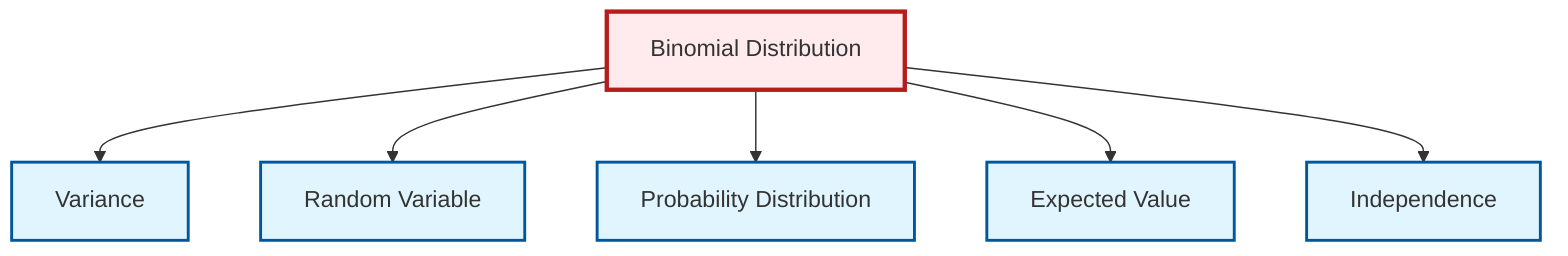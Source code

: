 graph TD
    classDef definition fill:#e1f5fe,stroke:#01579b,stroke-width:2px
    classDef theorem fill:#f3e5f5,stroke:#4a148c,stroke-width:2px
    classDef axiom fill:#fff3e0,stroke:#e65100,stroke-width:2px
    classDef example fill:#e8f5e9,stroke:#1b5e20,stroke-width:2px
    classDef current fill:#ffebee,stroke:#b71c1c,stroke-width:3px
    def-variance["Variance"]:::definition
    def-binomial-distribution["Binomial Distribution"]:::definition
    def-independence["Independence"]:::definition
    def-random-variable["Random Variable"]:::definition
    def-expectation["Expected Value"]:::definition
    def-probability-distribution["Probability Distribution"]:::definition
    def-binomial-distribution --> def-variance
    def-binomial-distribution --> def-random-variable
    def-binomial-distribution --> def-probability-distribution
    def-binomial-distribution --> def-expectation
    def-binomial-distribution --> def-independence
    class def-binomial-distribution current